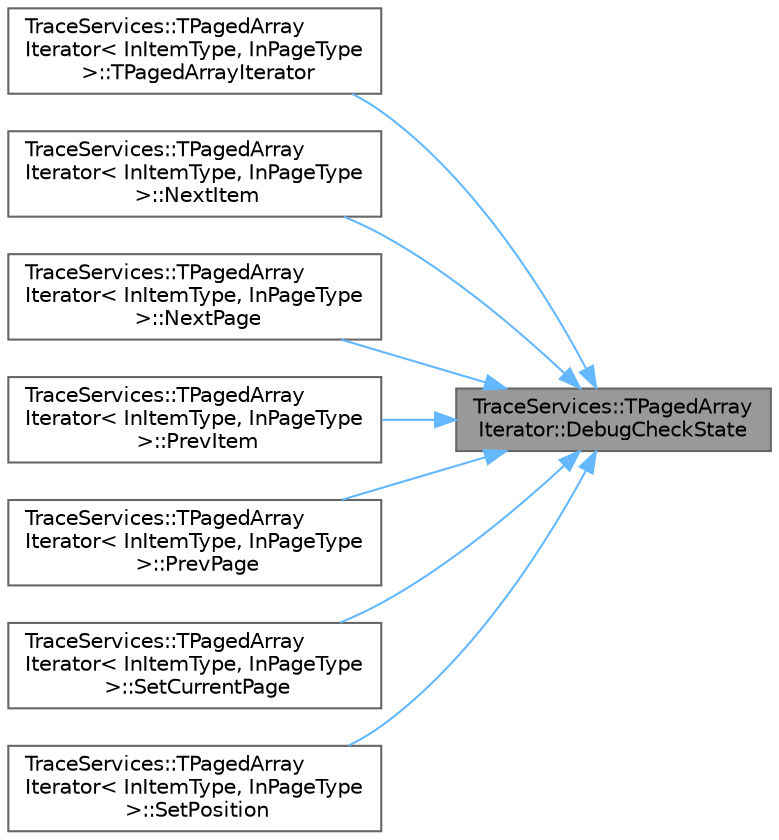 digraph "TraceServices::TPagedArrayIterator::DebugCheckState"
{
 // INTERACTIVE_SVG=YES
 // LATEX_PDF_SIZE
  bgcolor="transparent";
  edge [fontname=Helvetica,fontsize=10,labelfontname=Helvetica,labelfontsize=10];
  node [fontname=Helvetica,fontsize=10,shape=box,height=0.2,width=0.4];
  rankdir="RL";
  Node1 [id="Node000001",label="TraceServices::TPagedArray\lIterator::DebugCheckState",height=0.2,width=0.4,color="gray40", fillcolor="grey60", style="filled", fontcolor="black",tooltip=" "];
  Node1 -> Node2 [id="edge1_Node000001_Node000002",dir="back",color="steelblue1",style="solid",tooltip=" "];
  Node2 [id="Node000002",label="TraceServices::TPagedArray\lIterator\< InItemType, InPageType\l \>::TPagedArrayIterator",height=0.2,width=0.4,color="grey40", fillcolor="white", style="filled",URL="$d0/d22/classTraceServices_1_1TPagedArrayIterator.html#a9a0fb52114710321f0d8a5b91ce8d472",tooltip=" "];
  Node1 -> Node3 [id="edge2_Node000001_Node000003",dir="back",color="steelblue1",style="solid",tooltip=" "];
  Node3 [id="Node000003",label="TraceServices::TPagedArray\lIterator\< InItemType, InPageType\l \>::NextItem",height=0.2,width=0.4,color="grey40", fillcolor="white", style="filled",URL="$d0/d22/classTraceServices_1_1TPagedArrayIterator.html#ad76a5a5b3e3ac02c661a49a9a80d7c42",tooltip=" "];
  Node1 -> Node4 [id="edge3_Node000001_Node000004",dir="back",color="steelblue1",style="solid",tooltip=" "];
  Node4 [id="Node000004",label="TraceServices::TPagedArray\lIterator\< InItemType, InPageType\l \>::NextPage",height=0.2,width=0.4,color="grey40", fillcolor="white", style="filled",URL="$d0/d22/classTraceServices_1_1TPagedArrayIterator.html#ae104bb4e976aea6e02a69c630cf5ebf0",tooltip=" "];
  Node1 -> Node5 [id="edge4_Node000001_Node000005",dir="back",color="steelblue1",style="solid",tooltip=" "];
  Node5 [id="Node000005",label="TraceServices::TPagedArray\lIterator\< InItemType, InPageType\l \>::PrevItem",height=0.2,width=0.4,color="grey40", fillcolor="white", style="filled",URL="$d0/d22/classTraceServices_1_1TPagedArrayIterator.html#a5e9b5c12fc168b27ade194bf45b3b54b",tooltip=" "];
  Node1 -> Node6 [id="edge5_Node000001_Node000006",dir="back",color="steelblue1",style="solid",tooltip=" "];
  Node6 [id="Node000006",label="TraceServices::TPagedArray\lIterator\< InItemType, InPageType\l \>::PrevPage",height=0.2,width=0.4,color="grey40", fillcolor="white", style="filled",URL="$d0/d22/classTraceServices_1_1TPagedArrayIterator.html#a673961a5ecdb96ab1e1084f004bcac92",tooltip=" "];
  Node1 -> Node7 [id="edge6_Node000001_Node000007",dir="back",color="steelblue1",style="solid",tooltip=" "];
  Node7 [id="Node000007",label="TraceServices::TPagedArray\lIterator\< InItemType, InPageType\l \>::SetCurrentPage",height=0.2,width=0.4,color="grey40", fillcolor="white", style="filled",URL="$d0/d22/classTraceServices_1_1TPagedArrayIterator.html#a8444c9e66567bf4cb22d9ffa4d388297",tooltip=" "];
  Node1 -> Node8 [id="edge7_Node000001_Node000008",dir="back",color="steelblue1",style="solid",tooltip=" "];
  Node8 [id="Node000008",label="TraceServices::TPagedArray\lIterator\< InItemType, InPageType\l \>::SetPosition",height=0.2,width=0.4,color="grey40", fillcolor="white", style="filled",URL="$d0/d22/classTraceServices_1_1TPagedArrayIterator.html#ad34a1470bc94506f791f51553a382901",tooltip=" "];
}
